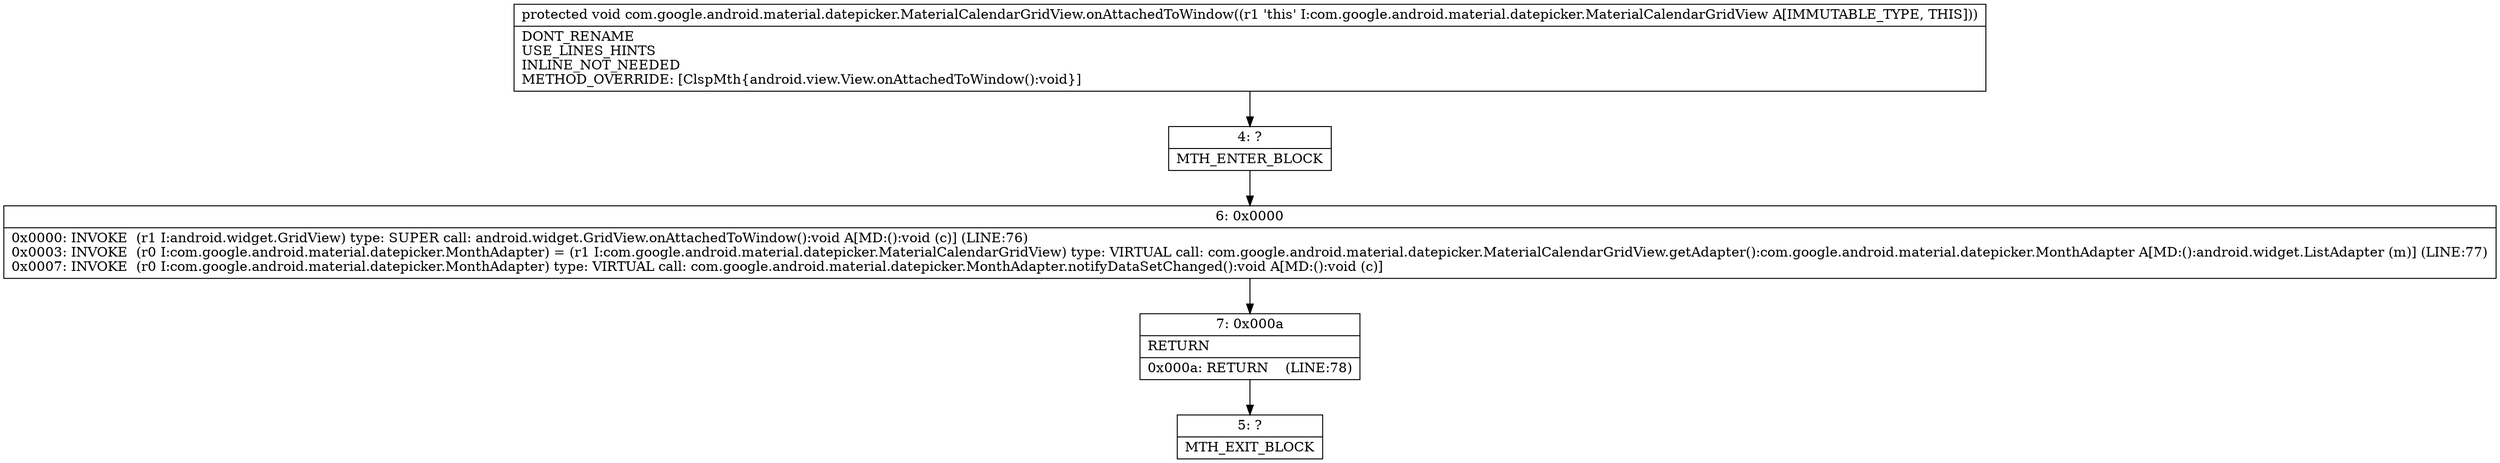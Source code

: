 digraph "CFG forcom.google.android.material.datepicker.MaterialCalendarGridView.onAttachedToWindow()V" {
Node_4 [shape=record,label="{4\:\ ?|MTH_ENTER_BLOCK\l}"];
Node_6 [shape=record,label="{6\:\ 0x0000|0x0000: INVOKE  (r1 I:android.widget.GridView) type: SUPER call: android.widget.GridView.onAttachedToWindow():void A[MD:():void (c)] (LINE:76)\l0x0003: INVOKE  (r0 I:com.google.android.material.datepicker.MonthAdapter) = (r1 I:com.google.android.material.datepicker.MaterialCalendarGridView) type: VIRTUAL call: com.google.android.material.datepicker.MaterialCalendarGridView.getAdapter():com.google.android.material.datepicker.MonthAdapter A[MD:():android.widget.ListAdapter (m)] (LINE:77)\l0x0007: INVOKE  (r0 I:com.google.android.material.datepicker.MonthAdapter) type: VIRTUAL call: com.google.android.material.datepicker.MonthAdapter.notifyDataSetChanged():void A[MD:():void (c)]\l}"];
Node_7 [shape=record,label="{7\:\ 0x000a|RETURN\l|0x000a: RETURN    (LINE:78)\l}"];
Node_5 [shape=record,label="{5\:\ ?|MTH_EXIT_BLOCK\l}"];
MethodNode[shape=record,label="{protected void com.google.android.material.datepicker.MaterialCalendarGridView.onAttachedToWindow((r1 'this' I:com.google.android.material.datepicker.MaterialCalendarGridView A[IMMUTABLE_TYPE, THIS]))  | DONT_RENAME\lUSE_LINES_HINTS\lINLINE_NOT_NEEDED\lMETHOD_OVERRIDE: [ClspMth\{android.view.View.onAttachedToWindow():void\}]\l}"];
MethodNode -> Node_4;Node_4 -> Node_6;
Node_6 -> Node_7;
Node_7 -> Node_5;
}

